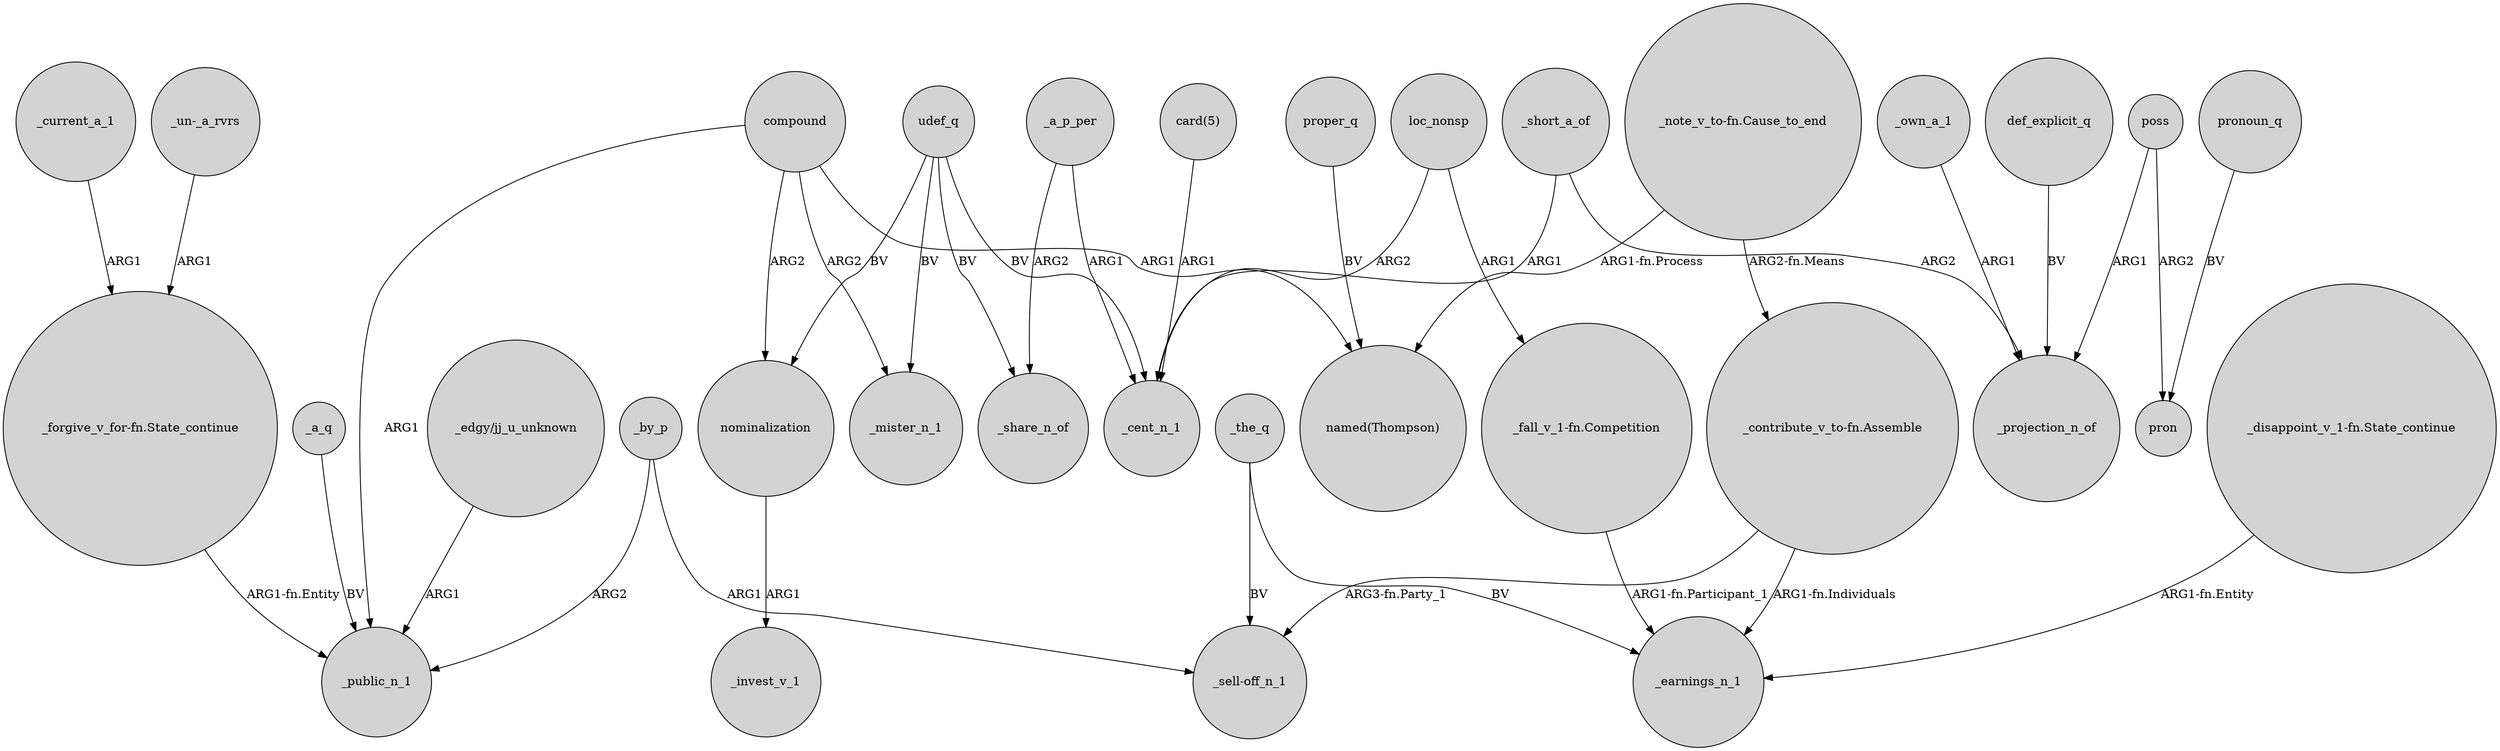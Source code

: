 digraph {
	node [shape=circle style=filled]
	"_un-_a_rvrs" -> "_forgive_v_for-fn.State_continue" [label=ARG1]
	"_forgive_v_for-fn.State_continue" -> _public_n_1 [label="ARG1-fn.Entity"]
	"_fall_v_1-fn.Competition" -> _earnings_n_1 [label="ARG1-fn.Participant_1"]
	compound -> _mister_n_1 [label=ARG2]
	compound -> "named(Thompson)" [label=ARG1]
	poss -> _projection_n_of [label=ARG1]
	"_contribute_v_to-fn.Assemble" -> _earnings_n_1 [label="ARG1-fn.Individuals"]
	_a_p_per -> _cent_n_1 [label=ARG1]
	_short_a_of -> _projection_n_of [label=ARG2]
	compound -> _public_n_1 [label=ARG1]
	"_disappoint_v_1-fn.State_continue" -> _earnings_n_1 [label="ARG1-fn.Entity"]
	loc_nonsp -> "_fall_v_1-fn.Competition" [label=ARG1]
	udef_q -> nominalization [label=BV]
	def_explicit_q -> _projection_n_of [label=BV]
	_the_q -> "_sell-off_n_1" [label=BV]
	udef_q -> _mister_n_1 [label=BV]
	udef_q -> _cent_n_1 [label=BV]
	loc_nonsp -> _cent_n_1 [label=ARG2]
	compound -> nominalization [label=ARG2]
	proper_q -> "named(Thompson)" [label=BV]
	"_note_v_to-fn.Cause_to_end" -> "_contribute_v_to-fn.Assemble" [label="ARG2-fn.Means"]
	pronoun_q -> pron [label=BV]
	poss -> pron [label=ARG2]
	_a_q -> _public_n_1 [label=BV]
	_a_p_per -> _share_n_of [label=ARG2]
	"_contribute_v_to-fn.Assemble" -> "_sell-off_n_1" [label="ARG3-fn.Party_1"]
	udef_q -> _share_n_of [label=BV]
	_current_a_1 -> "_forgive_v_for-fn.State_continue" [label=ARG1]
	"_edgy/jj_u_unknown" -> _public_n_1 [label=ARG1]
	_own_a_1 -> _projection_n_of [label=ARG1]
	nominalization -> _invest_v_1 [label=ARG1]
	_by_p -> "_sell-off_n_1" [label=ARG1]
	_the_q -> _earnings_n_1 [label=BV]
	_short_a_of -> _cent_n_1 [label=ARG1]
	_by_p -> _public_n_1 [label=ARG2]
	"_note_v_to-fn.Cause_to_end" -> "named(Thompson)" [label="ARG1-fn.Process"]
	"card(5)" -> _cent_n_1 [label=ARG1]
}
